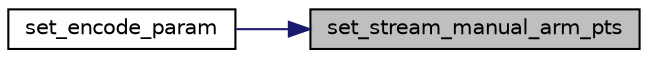 digraph "set_stream_manual_arm_pts"
{
 // INTERACTIVE_SVG=YES
 // LATEX_PDF_SIZE
  bgcolor="transparent";
  edge [fontname="Helvetica",fontsize="10",labelfontname="Helvetica",labelfontsize="10"];
  node [fontname="Helvetica",fontsize="10",shape=record];
  rankdir="RL";
  Node1 [label="set_stream_manual_arm_pts",height=0.2,width=0.4,color="black", fillcolor="grey75", style="filled", fontcolor="black",tooltip=" "];
  Node1 -> Node2 [dir="back",color="midnightblue",fontsize="10",style="solid",fontname="Helvetica"];
  Node2 [label="set_encode_param",height=0.2,width=0.4,color="black",URL="$da/d30/stream__cfg_8c.html#a10e5be9082bc9c7d38aff57786bfe082",tooltip=" "];
}
